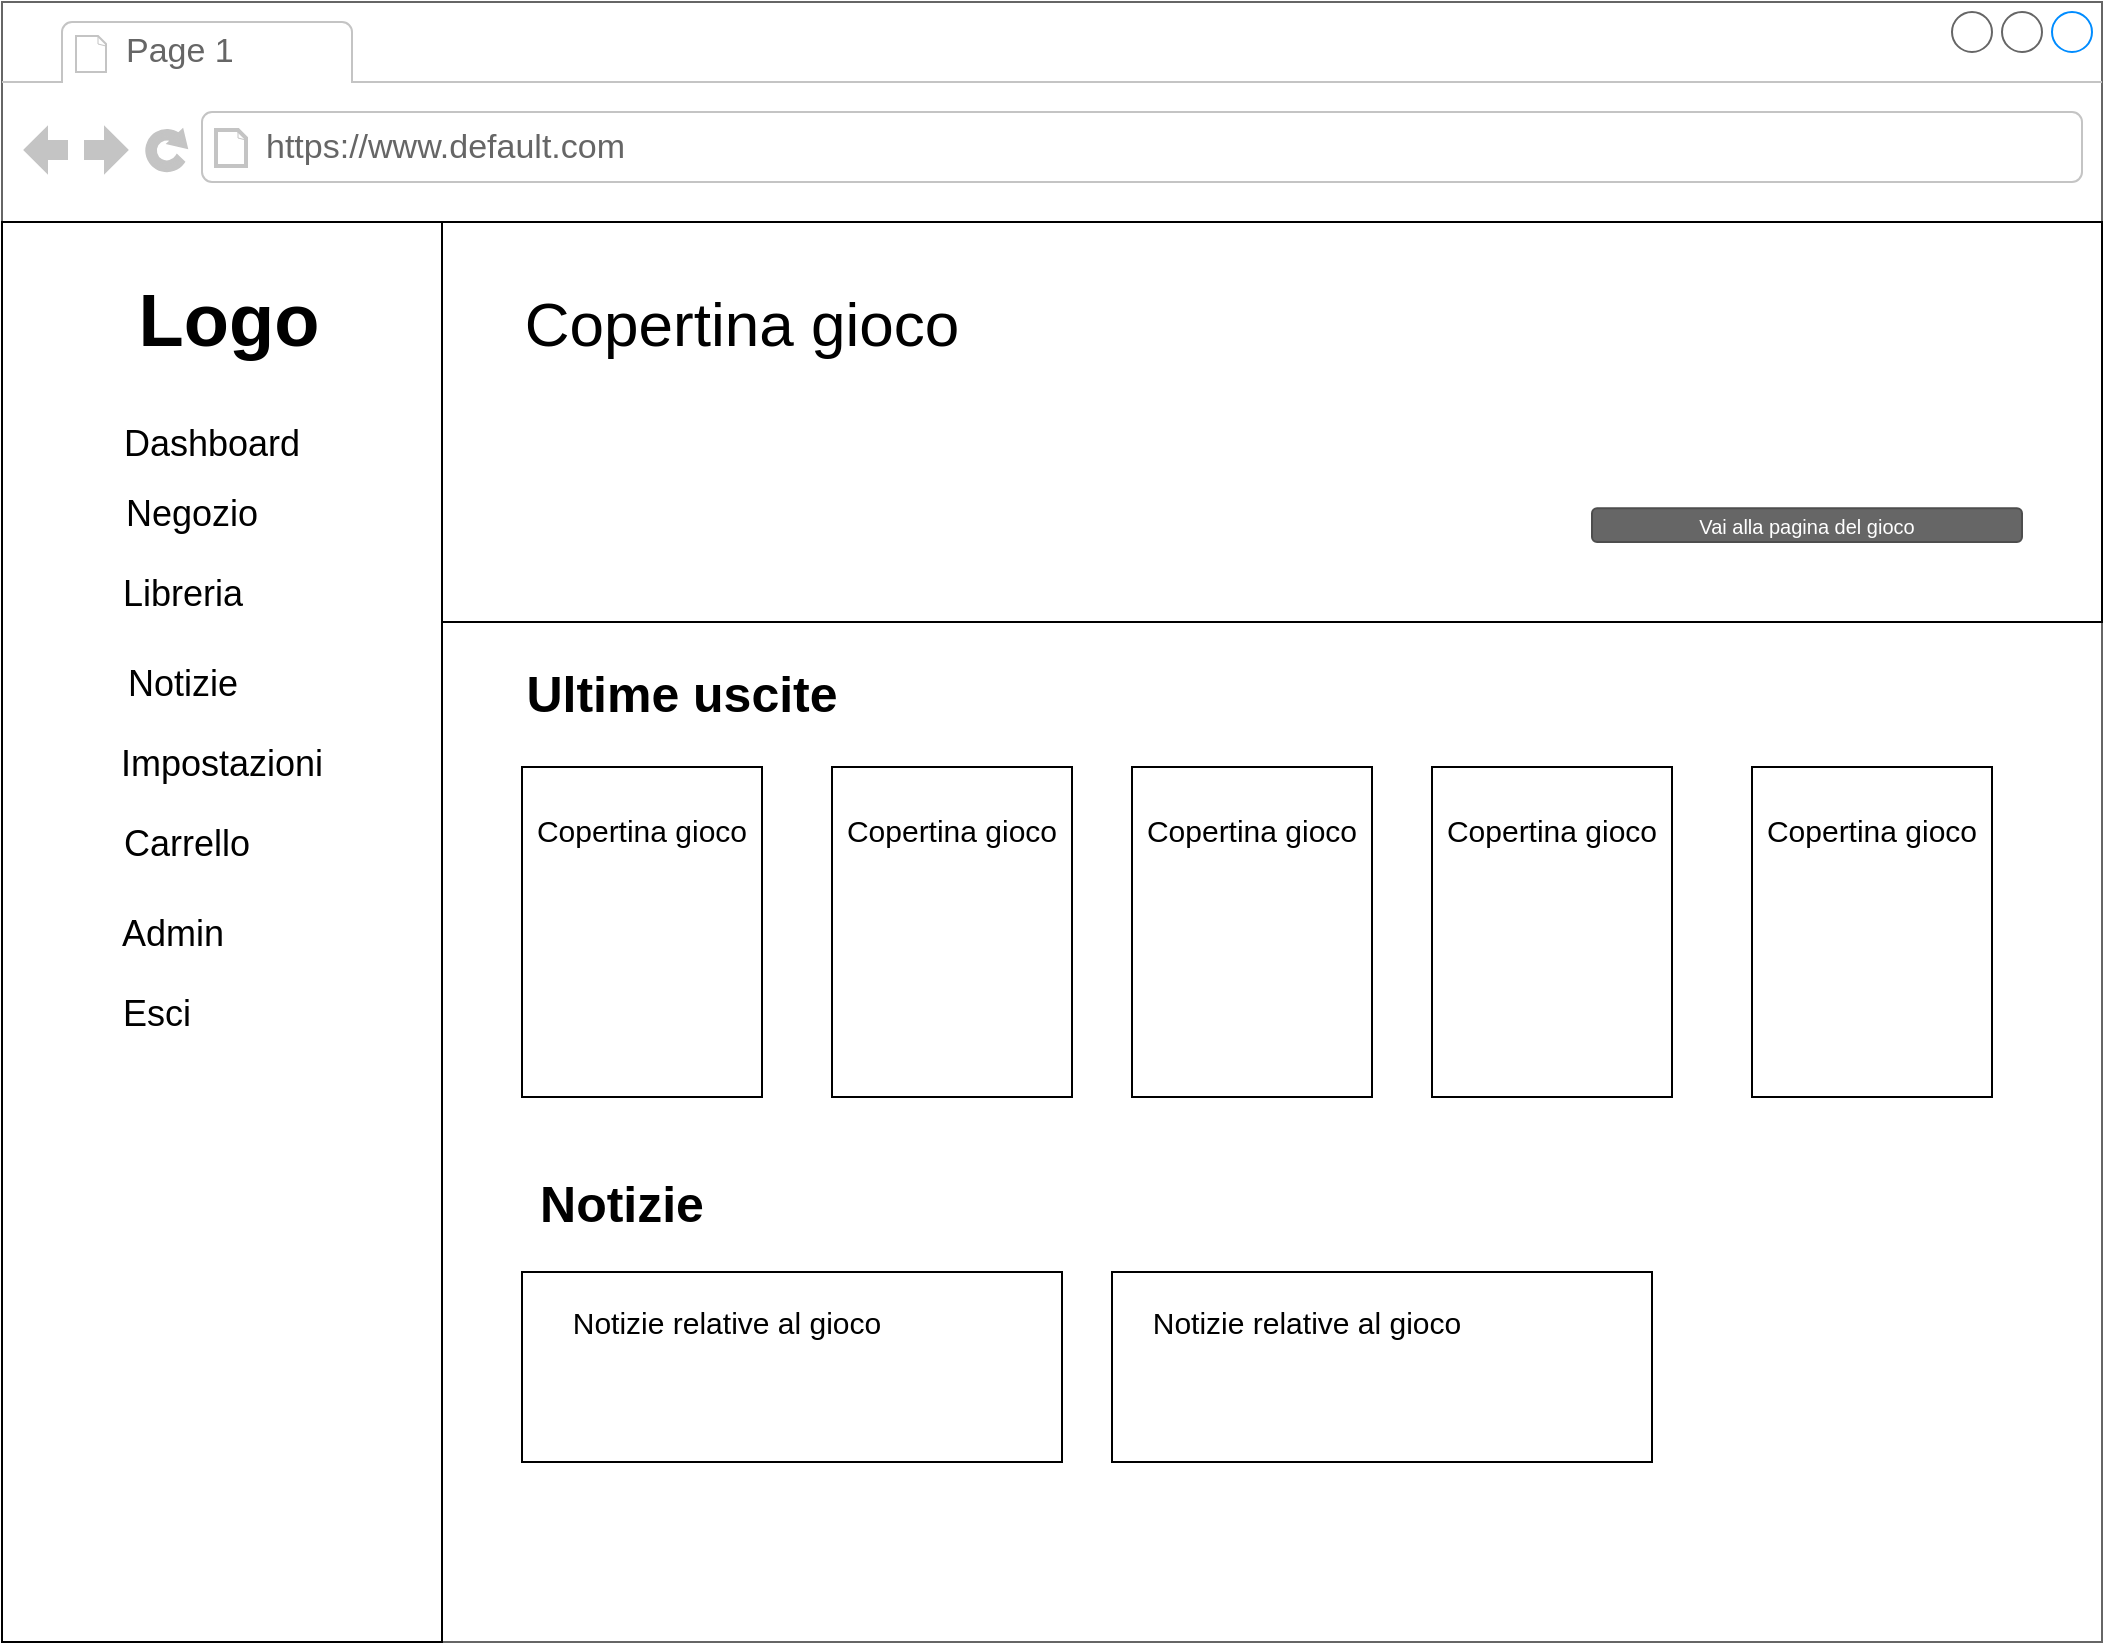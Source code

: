 <mxfile version="15.5.0" type="device"><diagram name="Page-1" id="2cc2dc42-3aac-f2a9-1cec-7a8b7cbee084"><mxGraphModel dx="1531" dy="749" grid="1" gridSize="10" guides="1" tooltips="1" connect="1" arrows="1" fold="1" page="1" pageScale="1" pageWidth="1100" pageHeight="850" background="#ffffff" math="0" shadow="0"><root><mxCell id="0"/><mxCell id="1" parent="0"/><mxCell id="7026571954dc6520-1" value="" style="strokeWidth=1;shadow=0;dashed=0;align=center;html=1;shape=mxgraph.mockup.containers.browserWindow;rSize=0;strokeColor=#666666;mainText=,;recursiveResize=0;rounded=0;labelBackgroundColor=none;fontFamily=Verdana;fontSize=12" parent="1" vertex="1"><mxGeometry x="25" y="15" width="1050" height="820" as="geometry"/></mxCell><mxCell id="7026571954dc6520-2" value="Page 1" style="strokeWidth=1;shadow=0;dashed=0;align=center;html=1;shape=mxgraph.mockup.containers.anchor;fontSize=17;fontColor=#666666;align=left;" parent="7026571954dc6520-1" vertex="1"><mxGeometry x="60" y="12" width="110" height="26" as="geometry"/></mxCell><mxCell id="7026571954dc6520-3" value="https://www.default.com" style="strokeWidth=1;shadow=0;dashed=0;align=center;html=1;shape=mxgraph.mockup.containers.anchor;rSize=0;fontSize=17;fontColor=#666666;align=left;" parent="7026571954dc6520-1" vertex="1"><mxGeometry x="130" y="60" width="250" height="26" as="geometry"/></mxCell><mxCell id="Kr5dCVYkPpAVqtyUbtpw-8" value="" style="rounded=0;whiteSpace=wrap;html=1;fontSize=34;" parent="7026571954dc6520-1" vertex="1"><mxGeometry x="220" y="110" width="830" height="200" as="geometry"/></mxCell><mxCell id="Kr5dCVYkPpAVqtyUbtpw-11" value="" style="rounded=0;whiteSpace=wrap;html=1;fontSize=34;" parent="7026571954dc6520-1" vertex="1"><mxGeometry y="110" width="220" height="710" as="geometry"/></mxCell><mxCell id="Kr5dCVYkPpAVqtyUbtpw-13" value="&lt;font style=&quot;font-size: 37px&quot;&gt;Logo&lt;/font&gt;" style="text;strokeColor=none;fillColor=none;html=1;fontSize=24;fontStyle=1;verticalAlign=middle;align=center;" parent="7026571954dc6520-1" vertex="1"><mxGeometry x="15" y="130" width="195" height="60" as="geometry"/></mxCell><mxCell id="Kr5dCVYkPpAVqtyUbtpw-14" value="&lt;font style=&quot;font-size: 31px&quot;&gt;Copertina gioco&lt;/font&gt;" style="text;html=1;strokeColor=none;fillColor=none;align=center;verticalAlign=middle;whiteSpace=wrap;rounded=0;fontSize=37;" parent="7026571954dc6520-1" vertex="1"><mxGeometry x="255" y="145" width="230" height="30" as="geometry"/></mxCell><mxCell id="Kr5dCVYkPpAVqtyUbtpw-21" value="&lt;font style=&quot;font-size: 18px&quot;&gt;Dashboard&lt;/font&gt;" style="text;html=1;strokeColor=none;fillColor=none;align=center;verticalAlign=middle;whiteSpace=wrap;rounded=0;fontSize=20;" parent="7026571954dc6520-1" vertex="1"><mxGeometry x="40" y="205" width="130" height="30" as="geometry"/></mxCell><mxCell id="Kr5dCVYkPpAVqtyUbtpw-20" value="&lt;font style=&quot;font-size: 18px&quot;&gt;Negozio&lt;/font&gt;" style="text;html=1;strokeColor=none;fillColor=none;align=center;verticalAlign=middle;whiteSpace=wrap;rounded=0;fontSize=20;" parent="7026571954dc6520-1" vertex="1"><mxGeometry x="60" y="240" width="70" height="30" as="geometry"/></mxCell><mxCell id="Kr5dCVYkPpAVqtyUbtpw-22" value="&lt;font style=&quot;font-size: 18px&quot;&gt;Libreria&lt;/font&gt;" style="text;html=1;strokeColor=none;fillColor=none;align=center;verticalAlign=middle;whiteSpace=wrap;rounded=0;fontSize=20;" parent="7026571954dc6520-1" vertex="1"><mxGeometry x="62.5" y="280" width="55" height="30" as="geometry"/></mxCell><mxCell id="Kr5dCVYkPpAVqtyUbtpw-33" value="&lt;font style=&quot;font-size: 18px&quot;&gt;Notizie&lt;/font&gt;" style="text;html=1;strokeColor=none;fillColor=none;align=center;verticalAlign=middle;whiteSpace=wrap;rounded=0;fontSize=20;" parent="7026571954dc6520-1" vertex="1"><mxGeometry x="57.5" y="325" width="65" height="30" as="geometry"/></mxCell><mxCell id="Kr5dCVYkPpAVqtyUbtpw-34" value="&lt;span style=&quot;font-size: 18px&quot;&gt;Impostazioni&lt;/span&gt;" style="text;html=1;strokeColor=none;fillColor=none;align=center;verticalAlign=middle;whiteSpace=wrap;rounded=0;fontSize=20;" parent="7026571954dc6520-1" vertex="1"><mxGeometry x="60" y="365" width="100" height="30" as="geometry"/></mxCell><mxCell id="Kr5dCVYkPpAVqtyUbtpw-35" value="&lt;font style=&quot;font-size: 18px&quot;&gt;Carrello&lt;/font&gt;" style="text;html=1;strokeColor=none;fillColor=none;align=center;verticalAlign=middle;whiteSpace=wrap;rounded=0;fontSize=20;" parent="7026571954dc6520-1" vertex="1"><mxGeometry x="60" y="405" width="65" height="30" as="geometry"/></mxCell><mxCell id="Kr5dCVYkPpAVqtyUbtpw-36" value="&lt;font style=&quot;font-size: 18px&quot;&gt;Admin&lt;/font&gt;" style="text;html=1;strokeColor=none;fillColor=none;align=center;verticalAlign=middle;whiteSpace=wrap;rounded=0;fontSize=20;" parent="7026571954dc6520-1" vertex="1"><mxGeometry x="57.5" y="450" width="55" height="30" as="geometry"/></mxCell><mxCell id="Kr5dCVYkPpAVqtyUbtpw-37" value="&lt;font style=&quot;font-size: 18px&quot;&gt;Esci&lt;/font&gt;" style="text;html=1;strokeColor=none;fillColor=none;align=center;verticalAlign=middle;whiteSpace=wrap;rounded=0;fontSize=20;" parent="7026571954dc6520-1" vertex="1"><mxGeometry x="60" y="490" width="35" height="30" as="geometry"/></mxCell><mxCell id="Kr5dCVYkPpAVqtyUbtpw-39" value="" style="rounded=0;whiteSpace=wrap;html=1;fontSize=18;" parent="7026571954dc6520-1" vertex="1"><mxGeometry x="260" y="382.5" width="120" height="165" as="geometry"/></mxCell><mxCell id="Kr5dCVYkPpAVqtyUbtpw-40" value="&lt;font style=&quot;font-size: 25px&quot;&gt;&lt;b&gt;Ultime uscite&lt;/b&gt;&lt;/font&gt;" style="text;html=1;strokeColor=none;fillColor=none;align=center;verticalAlign=middle;whiteSpace=wrap;rounded=0;fontSize=18;" parent="7026571954dc6520-1" vertex="1"><mxGeometry x="255" y="330" width="170" height="30" as="geometry"/></mxCell><mxCell id="Kr5dCVYkPpAVqtyUbtpw-42" value="" style="rounded=0;whiteSpace=wrap;html=1;fontSize=18;" parent="7026571954dc6520-1" vertex="1"><mxGeometry x="415" y="382.5" width="120" height="165" as="geometry"/></mxCell><mxCell id="Kr5dCVYkPpAVqtyUbtpw-43" value="" style="rounded=0;whiteSpace=wrap;html=1;fontSize=18;" parent="7026571954dc6520-1" vertex="1"><mxGeometry x="565" y="382.5" width="120" height="165" as="geometry"/></mxCell><mxCell id="Kr5dCVYkPpAVqtyUbtpw-44" value="" style="rounded=0;whiteSpace=wrap;html=1;fontSize=18;" parent="7026571954dc6520-1" vertex="1"><mxGeometry x="715" y="382.5" width="120" height="165" as="geometry"/></mxCell><mxCell id="Kr5dCVYkPpAVqtyUbtpw-45" value="" style="rounded=0;whiteSpace=wrap;html=1;fontSize=18;" parent="7026571954dc6520-1" vertex="1"><mxGeometry x="875" y="382.5" width="120" height="165" as="geometry"/></mxCell><mxCell id="Kr5dCVYkPpAVqtyUbtpw-46" value="&lt;font style=&quot;font-size: 15px&quot;&gt;Copertina gioco&lt;/font&gt;" style="text;html=1;strokeColor=none;fillColor=none;align=center;verticalAlign=middle;whiteSpace=wrap;rounded=0;fontSize=25;" parent="7026571954dc6520-1" vertex="1"><mxGeometry x="265" y="395" width="110" height="30" as="geometry"/></mxCell><mxCell id="Kr5dCVYkPpAVqtyUbtpw-47" value="&lt;font style=&quot;font-size: 15px&quot;&gt;Copertina gioco&lt;/font&gt;" style="text;html=1;strokeColor=none;fillColor=none;align=center;verticalAlign=middle;whiteSpace=wrap;rounded=0;fontSize=25;" parent="7026571954dc6520-1" vertex="1"><mxGeometry x="420" y="395" width="110" height="30" as="geometry"/></mxCell><mxCell id="Kr5dCVYkPpAVqtyUbtpw-48" value="&lt;font style=&quot;font-size: 15px&quot;&gt;Copertina gioco&lt;/font&gt;" style="text;html=1;strokeColor=none;fillColor=none;align=center;verticalAlign=middle;whiteSpace=wrap;rounded=0;fontSize=25;" parent="7026571954dc6520-1" vertex="1"><mxGeometry x="570" y="395" width="110" height="30" as="geometry"/></mxCell><mxCell id="Kr5dCVYkPpAVqtyUbtpw-49" value="&lt;font style=&quot;font-size: 15px&quot;&gt;Copertina gioco&lt;/font&gt;" style="text;html=1;strokeColor=none;fillColor=none;align=center;verticalAlign=middle;whiteSpace=wrap;rounded=0;fontSize=25;" parent="7026571954dc6520-1" vertex="1"><mxGeometry x="720" y="395" width="110" height="30" as="geometry"/></mxCell><mxCell id="Kr5dCVYkPpAVqtyUbtpw-50" value="&lt;font style=&quot;font-size: 15px&quot;&gt;Copertina gioco&lt;/font&gt;" style="text;html=1;strokeColor=none;fillColor=none;align=center;verticalAlign=middle;whiteSpace=wrap;rounded=0;fontSize=25;" parent="7026571954dc6520-1" vertex="1"><mxGeometry x="880" y="395" width="110" height="30" as="geometry"/></mxCell><mxCell id="Kr5dCVYkPpAVqtyUbtpw-51" value="&lt;font style=&quot;font-size: 25px&quot;&gt;&lt;b&gt;Notizie&lt;/b&gt;&lt;/font&gt;" style="text;html=1;strokeColor=none;fillColor=none;align=center;verticalAlign=middle;whiteSpace=wrap;rounded=0;fontSize=18;" parent="7026571954dc6520-1" vertex="1"><mxGeometry x="265" y="585" width="90" height="30" as="geometry"/></mxCell><mxCell id="Kr5dCVYkPpAVqtyUbtpw-52" value="" style="rounded=0;whiteSpace=wrap;html=1;fontSize=15;" parent="7026571954dc6520-1" vertex="1"><mxGeometry x="260" y="635" width="270" height="95" as="geometry"/></mxCell><mxCell id="Kr5dCVYkPpAVqtyUbtpw-53" value="" style="rounded=0;whiteSpace=wrap;html=1;fontSize=15;" parent="7026571954dc6520-1" vertex="1"><mxGeometry x="555" y="635" width="270" height="95" as="geometry"/></mxCell><mxCell id="Kr5dCVYkPpAVqtyUbtpw-54" value="Notizie relative al gioco" style="text;html=1;strokeColor=none;fillColor=none;align=center;verticalAlign=middle;whiteSpace=wrap;rounded=0;fontSize=15;" parent="7026571954dc6520-1" vertex="1"><mxGeometry x="275" y="645" width="175" height="30" as="geometry"/></mxCell><mxCell id="Kr5dCVYkPpAVqtyUbtpw-55" value="Notizie relative al gioco" style="text;html=1;strokeColor=none;fillColor=none;align=center;verticalAlign=middle;whiteSpace=wrap;rounded=0;fontSize=15;" parent="7026571954dc6520-1" vertex="1"><mxGeometry x="565" y="645" width="175" height="30" as="geometry"/></mxCell><mxCell id="Kr5dCVYkPpAVqtyUbtpw-56" value="Vai alla pagina del gioco" style="rounded=1;html=1;shadow=0;dashed=0;whiteSpace=wrap;fontSize=10;fillColor=#666666;align=center;strokeColor=#4D4D4D;fontColor=#ffffff;" parent="7026571954dc6520-1" vertex="1"><mxGeometry x="795" y="253.12" width="215" height="16.88" as="geometry"/></mxCell></root></mxGraphModel></diagram></mxfile>